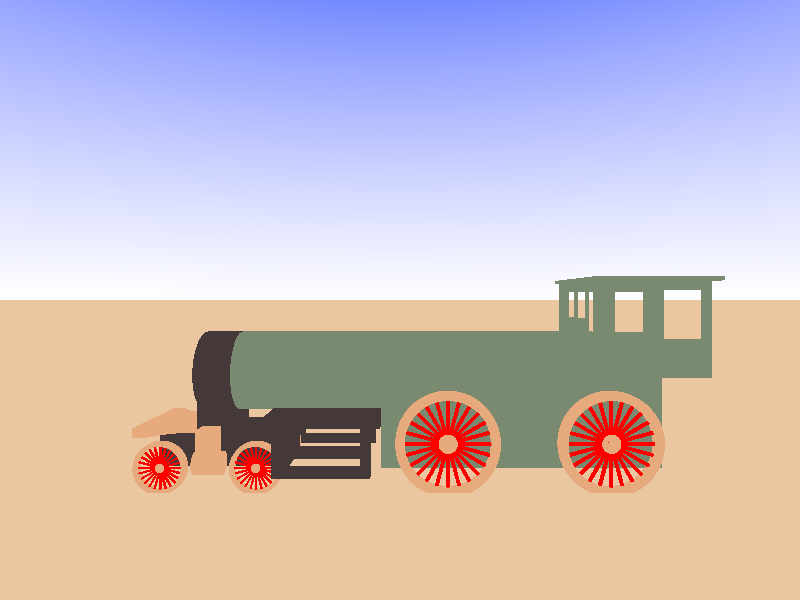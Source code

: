 #include "colors.inc"
       
//--------------------------------------------------------------------------
#version 3.7;
global_settings{ assumed_gamma 1.0 }
#default{ finish{ ambient 0.1 diffuse 0.9 }} 
//--------------------------------------------------------------------------
#include "colors.inc"
#include "textures.inc"
#include "glass.inc"
#include "metals.inc"
#include "golds.inc"
#include "stones.inc"
#include "woods.inc"
#include "shapes.inc"
#include "shapes2.inc"
#include "functions.inc"
#include "math.inc"
#include "transforms.inc"
//--------------------------------------------------------------------------
// camera ------------------------------------------------------------------
#declare Camera_0 = camera {/*ultra_wide_angle*/ angle 75      // front view
                            location  <0 , 1 ,-3.0>
                            right     x*image_width/image_height
                            look_at   <0.0 , 1.0 , 0.0>}
#declare Camera_1 = camera {/*ultra_wide_angle*/ angle 90   // diagonal view
                            location  <2.0 , 2.5 ,-3.0>
                            right     x*image_width/image_height
                            look_at   <0.0 , 1.0 , 0.0>}
#declare Camera_2 = camera {/*ultra_wide_angle*/ angle 90 // right side view
                            location  <3.0 , 1.0 , 0.0>
                            right     x*image_width/image_height
                            look_at   <0.0 , 1.0 , 0.0>}
#declare Camera_3 = camera {/*ultra_wide_angle*/ angle 90        // top view
                            location  <0 , 3.0 ,0>
                            right     x*image_width/image_height
                            look_at   <0.0 , 1.0 , 0.0>} 
#declare Camera_4 = camera {/*ultra_wide_angle*/ angle 90 // lewo
                            location  <-3.0 , 1 , 0.0>
                            right     x*image_width/image_height
                            look_at   <0.0 , 1.0 , 0.0>} 
#declare Camera_5 = camera {/*ultra_wide_angle*/ angle 75      //tyl
                            location  <0.0 , 1.0 ,3.0>
                            right     x*image_width/image_height
                            look_at   <0.0 , 1.0 , 0.0>}   
#declare Camera_6 = camera {/*ultra_wide_angle*/ angle 90   // diagonal view
                            location  <-2.0 , 2.5 ,-3.0>
                            right     x*image_width/image_height
                            look_at   <0.0 , 1.0 , 0.0>}
camera{Camera_0}
// sun ---------------------------------------------------------------------
light_source{<-1500,2500,-2500> color White}
// sky ---------------------------------------------------------------------
sky_sphere { pigment { gradient <0,1,0>
                       color_map { [0.00 rgb <1.0,1.0,1.0>]
                                   [0.30 rgb <0.0,0.1,1.0>]
                                   [0.70 rgb <0.0,0.1,1.0>]
                                   [1.00 rgb <1.0,1.0,1.0>] 
                                 } 
                       scale 2         
                     } // end of pigment
           } //end of skysphere
// fog ---------------------------------------------------------------------
fog{fog_type   2
    distance   50
    color      White
    fog_offset 0.1
    fog_alt    2.0
    turbulence 0.8}
// ground ------------------------------------------------------------------
plane{ <0,1,0>, 0 
       texture{ pigment{ color rgb <0.825,0.57,0.35>}
                normal { bumps 0.75 scale 0.025  }
                finish { phong 0.1 } 
              } // end of texture
     } // end of plane           
//--------------------------------------------------------------------------
//---------------------------- Deklaracje------ ----------------------------
//--------------------------------------------------------------------------
#declare kolorZloty= rgb<.8,.4,.2> ;  
#declare kolorZielony=rgb<50/255,65/255,42/255>;    
#declare kolorCzarny=rgb<15/255,10/255,10/255>;
//--------------------------------------------------------------------------
//---------------------------- Lokomotywa ----------------------------------
//--------------------------------------------------------------------------

#declare lokomotywa=union{
//----------------------------------------------------------------                                                                                                                        
//---------------------------OSIE---------------------------------
//----------------------------------------------------------------       
#declare kolo=union{
    object{ Supertorus( .5, 0.05, // Radius_Major, Radius_Minor,                       //obrecz
                        1.00, 0.45, // Major_Control, Minor_Control,
                       0.001, 1.50) // Accuracy, Max_Gradient)
            
            texture{ pigment{kolorZloty}
                     finish { phong 1 } 
                   } // end of texture
            scale <1,1,1> 
            rotate<90,0,0> 
    
            
          } //----------------------------------------------------    
    cylinder { <0,0,0>,<0,0,.05>,0.1                                                         //piasta
               texture { pigment { kolorZloty}
                       //normal  { bumps 0.5 scale 0.005}  
                         finish  { phong 0.5 reflection{ 0.00 metallic 0.00} } 
                       } // end of texture
               scale <1,1,1> rotate<0,0,0> translate<0,0,-0.025>
             } // end of cylinder  ------------------------------------  
                                                                                                //szprychy
    #for (i,0, 360, 15)
            
    cylinder { <0,0,0>,<0,.5,0>, 0.02 
    
               texture { pigment { Red }
                       //normal  { bumps 0.5 scale <0.005,0.25,0.005>}
                         finish  { phong 0.5 reflection{ 0.00 metallic 0.00} } 
                       } // end of texture
    
               scale <1,1,1> rotate<0,0,i> translate<0,0,-0.005>
    } // end of cylinder -------------------------------------            
    #end     
}    

#declare os= union{
    object{kolo translate<0,0,-1>} 
    object{kolo}
    cylinder { <0,0,0>,<0,0,-1>,0.05 
               texture { pigment { kolorCzarny}
                       //normal  { bumps 0.5 scale 0.005}  
                         finish  { phong 0.5 reflection{ 0.00 metallic 0.00} } 
                       } // end of texture
               scale <1,1,1> rotate<0,0,0> translate<0,0,0>
             } // end of cylinder  ------------------------------------
                      
}
  
#declare osie=union{
object{os   
translate<-3,-.5,0>
scale <.5,.5,0>}    
object{os
translate<-5,-.5,0>
scale <.5,.5,0>}  
object{os
translate<0.5,0,0>} 
object{os
translate<2.2,0,0>}     }

object {osie
scale <.5,.5,.5> translate<0,.25,0>} 
                                                           
                                                           
//----------------------------------------------------------------                                                                                                                        
//----------------------Przednie zawieszenie---------------------- 
//----------------------------------------------------------------   
#declare silownikMaly=union{
    object{
            cylinder { <-.15,0,0>,<0,0,0>, 0.06
                       texture { pigment { kolorZloty}
                                 finish  { phong 0.5 reflection{ 0.00 metallic 0.00} } 
                               } // end of texture
                       scale <1,1,1> rotate<0,0,0> 
            } // end of cylinder  ------------------------------------     

    }  
    box { <-.05, 0.00, -.05>,< .05, .15, .05>   

      texture { pigment{ kolorZloty}  
                finish { phong 1 reflection{ 0.00 metallic 0.00} } 
              } // end of texture

      scale <1,1,1> rotate<0,0,0> translate<0,0,0> translate<-.08,.03,0> 
    } // end of box --------------------------------------
    
       
}
box { <-.92,0,-0.05>,< -1.08, 0.4, -.45>   

      texture { pigment{kolorCzarny}
                finish { phong 1 reflection{ 0.00 metallic 0.00} } 
              } // end of texture

      scale <1,1,1> rotate<0,0,0> translate<0,.15,0> 
    } // end of box -------------------------------------- 
difference {
    box { <-1,0,-0.00>,< -1.4, 0.05, -.5>   
    
          texture { pigment{kolorZloty}
                    finish { phong 1 reflection{ 0.00 metallic 0.00} } 
                  } // end of texture
    
          scale <1,1,1> rotate<0,0,0> translate<0,.28,0> 
        } // end of box --------------------------------------     
    cylinder { <0,0,0>,<0,.5,0>, 0.2 
    
               texture { pigment { kolorZloty}
                       //normal  { bumps 0.5 scale <0.005,0.25,0.005>}
                         finish  { phong 0.5 reflection{ 0.00 metallic 0.00} } 
                       } // end of texture
    
               scale <1,1,1> rotate<0,0,0> translate<-1.15,0,.1>
             } // end of cylinder -------------------------------------   
    box { <-.5,0,-0.00>,< -1.15, 1, -.1>   
        
              texture { pigment{kolorZloty}
                        finish { phong 1 reflection{ 0.00 metallic 0.00} } 
                      } // end of texture
        
              scale <1,1,1> rotate<0,0,0> translate<0,0,0> 
            } // end of box --------------------------------------  
     cylinder { <0,0,-.6>,<0,.5,-.6>, 0.2 
    
               texture { pigment {kolorZloty }
                       //normal  { bumps 0.5 scale <0.005,0.25,0.005>}
                         finish  { phong 0.5 reflection{ 0.00 metallic 0.00} } 
                       } // end of texture
    
               scale <1,1,1> rotate<0,0,0> translate<-1.15,0,0>
             } // end of cylinder -------------------------------------   
    box { <-.5,0,-0.6>,< -1.15, 1, -.4>   
        
              texture { pigment{kolorZloty}
                        finish { phong 1 reflection{ 0.00 metallic 0.00} } 
                      } // end of texture
        
              scale <1,1,1> rotate<0,0,0> translate<0,0,0> 
            } // end of box --------------------------------------         
}   
box { <-.6,.1,-0.1>,< -1.3, 0.3, -.4>   
    
          texture { pigment{kolorCzarny}
                    finish { phong 1 reflection{ 0.00 metallic 0.00} } 
                  } // end of texture
    
          scale <1,1,1> rotate<0,0,0> translate<0,0,0> 
        } // end of box --------------------------------------     
        

      
object{silownikMaly translate<-.92,.15,-.5>}   
object{silownikMaly translate<-.92,.15,0>}   

//----------------------------------------------------------------                                                                                                                        
//-------------------------Silnik--------------------------------- 
//----------------------------------------------------------------  
cylinder { <-.9,0,0>,<1.1,0,0>, 0.220
           texture { pigment { kolorZielony}
                   //normal  { bumps 0.5 scale <0.25, 0.005,0.005>}  
                     finish  { phong 0.5 reflection{ 0.00 metallic 0.00} } 
                   } // end of texture
           scale <1,1,1> rotate<0,0,0> translate<0,.6,-.24>
} // end of cylinder  ------------------------------------
cylinder { <-.9,0,0>,<-1.1,0,0>, 0.220
           texture { pigment { kolorCzarny}
                   //normal  { bumps 0.5 scale <0.25, 0.005,0.005>}  
                     finish  { phong 0.5 reflection{ 0.00 metallic 0.00} } 
                   } // end of texture
           scale <1,1,1> rotate<0,0,0> translate<0,.6,-.24>
} // end of cylinder  ------------------------------------ 
//----------------------------------------------------------------                                                                                                                        
//-------------------------Pomost--------------------------------- 
//----------------------------------------------------------------      
box { <-.7, 0.00, -.55>,< 1.6, .015, .05>   

      texture { pigment{ kolorZielony}  
                finish { phong 1 reflection{ 0.00 metallic 0.00} } 
              } // end of texture

      scale <1,1,1> rotate<0,0,0> translate<0,.6,0> 
    } // end of box --------------------------------------
//----------------------------------------------------------------                                                                                                                        
//-------------------------Kabina--------------------------------- 
//----------------------------------------------------------------    
#declare bokKabiny=// CSG difference, subtract intersections of shapes 2...N from Shape1
    difference {
    box { <1, 0.5, .015>,< 1.6, .0, 0>   
    
          texture { pigment{kolorZielony}  
                    finish { phong 1 reflection{ 0.00 metallic 0.00} } 
                  } // end of texture
    
          scale <1,1,1> rotate<0,0,0> translate<0,.6,0> 
    } // end of box --------------------------------------
    box { <1.35, 0.45, .02>,< 1.55, .2, -.005>   
    
          texture { pigment{ kolorZielony}  
                    finish { phong 1 reflection{ 0.00 metallic 0.00} } 
                  } // end of texture
    
          scale <1,1,1> rotate<0,0,0> translate<0,.6,0> 
    } // end of box --------------------------------------
    box { <1.05, 0.45, .02>,< 1.25, .2, -.005>   
    
          texture { pigment{ kolorZielony}  
                    finish { phong 1 reflection{ 0.00 metallic 0.00} } 
                  } // end of texture
    
          scale <1,1,1> rotate<0,0,0> translate<0,.6,0> 
    } // end of box --------------------------------------
}   
#declare przodKabiny=// CSG difference, subtract intersections of shapes 2...N from Shape1
    difference {  
    box { <1.0, 0.5, -.55>,< 1.01, .0, 0.05>   
    
          texture { pigment{ kolorZielony}  
                    finish { phong 1 reflection{ 0.00 metallic 0.00} } 
                  } // end of texture
    
          scale <1,1,1> rotate<0,0,0> translate<0,.6,0> 
    } // end of box --------------------------------------
    box { <.95, 0.45, -.52>,< 1.2, .05, -.43>   
    
          texture { pigment{ kolorZielony}  
                    finish { phong 1 reflection{ 0.00 metallic 0.00} } 
                  } // end of texture
    
          scale <1,1,1> rotate<0,0,0> translate<0,.6,0> 
    } // end of box --------------------------------------    
    box { <.95, 0.45, 0.02>,< 1.2, .05, -.07>   
    
          texture { pigment{ kolorZielony}  
                    finish { phong 1 reflection{ 0.00 metallic 0.00} } 
                  } // end of texture
    
          scale <1,1,1> rotate<0,0,0> translate<0,.6,0> 
    } // end of box --------------------------------------   
        box { <.95, 0.45, -.4>,< 1.2, .30, -.27>   
    
          texture { pigment{ kolorZielony}  
                    finish { phong 1 reflection{ 0.00 metallic 0.00} } 
                  } // end of texture
    
          scale <1,1,1> rotate<0,0,0> translate<0,.6,0> 
    } // end of box --------------------------------------    
    box { <.95, 0.45, -.23>,< 1.2, .30, -.10>   
    
          texture { pigment{ kolorZielony}  
                    finish { phong 1 reflection{ 0.00 metallic 0.00} } 
                  } // end of texture
    
          scale <1,1,1> rotate<0,0,0> translate<0,.6,0> 
    } // end of box --------------------------------------
}  
#declare dach=box { <.98, .5, -.57>,< 1.65, .52, .07>   

      texture { pigment{kolorZielony}  
                finish { phong 1 reflection{ 0.00 metallic 0.00} } 
              } // end of texture

      scale <1,1,1> rotate<0,0,0> translate<0,.6,0> 
    } // end of box --------------------------------------
object{bokKabiny translate<0,0,.05>}
object{bokKabiny translate<0,0,-.55> } 
object{przodKabiny}  
object{dach}       
//----------------------------------------------------------------                                                                                                                        
//----------------------Tylne zawieszenie---------------------- 
//---------------------------------------------------------------- 
box { <-.1,.1,-0.07>,< 1.4, 0.6, -.43>   
    
          texture { pigment{kolorZielony}
                    finish { phong 1 reflection{ 0.00 metallic 0.00} } 
                  } // end of texture
    
          scale <1,1,1> rotate<0,0,0> translate<0,0,0> 
} 
//----------------------------------------------------------------                                                                                                                        
//----------------------------Tlok-------------------------------- 
//---------------------------------------------------------------- 
#declare tlok=difference {

box { <0,.1,.1>,< -.6, 0.4, -.6>   
    
          texture { pigment{kolorCzarny}
                    finish { phong 1 reflection{ 0.00 metallic 0.00} } 
                  } 
          scale <1,1,1> rotate<0,0,0> translate<0,0,0> 
}      
box { <1,0,.2>,< -.05, 0.35, -.7>   
    
          texture { pigment{kolorCzarny}
                    finish { phong 1 reflection{ 0.00 metallic 0.00} } 
                  } 
          scale <1,1,1> rotate<0,0,0> translate<0,0,0> 
}  
box { <-.55,0,.2>,< -.7, 0.35, -.7>   
    
          texture { pigment{kolorCzarny}
                    finish { phong 1 reflection{ 0.00 metallic 0.00} } 
                  }
          scale <1,1,1> rotate<0,0,0> translate<0,0,0> 
}  
box { <-0.1,.15,.2>,< -.5, 0.2, -.7>   
    
          texture { pigment{kolorCzarny}
                    finish { phong 1 reflection{ 0.00 metallic 0.00} } 
                  } 
          scale <1,1,1> rotate<0,0,0> translate<0,0,0> 
} 
box { <-0.1,.25,.2>,< -.5, 0.35, -.7>   
    
          texture { pigment{kolorCzarny}
                    finish { phong 1 reflection{ 0.00 metallic 0.00} } 
                  } 
          scale <1,1,1> rotate<0,0,0> translate<0,0,0> 
}
box { <0,0,.05>,< -.6, 0.35, -.55>   
    
          texture { pigment{kolorCzarny}
                    finish { phong 1 reflection{ 0.00 metallic 0.00} } 
                  } 
          scale <1,1,1> rotate<0,0,0> translate<0,0,0> 
}   
}    
object{tlok translate<-.1,0,0>} 


//----------------------------------------------------------------                                                                                                                        
//-----------------------Koooooooniec-----------------------------   
//---------------------------------------------------------------- 
   
}    
//----------------------------------------------------------------   
//-----------------------Prezentacja------------------------------ 
//---------------------------------------------------------------- 

//object{lokomotywa rotate y*360*clock}       
object{lokomotywa translate<0,0,.22>}